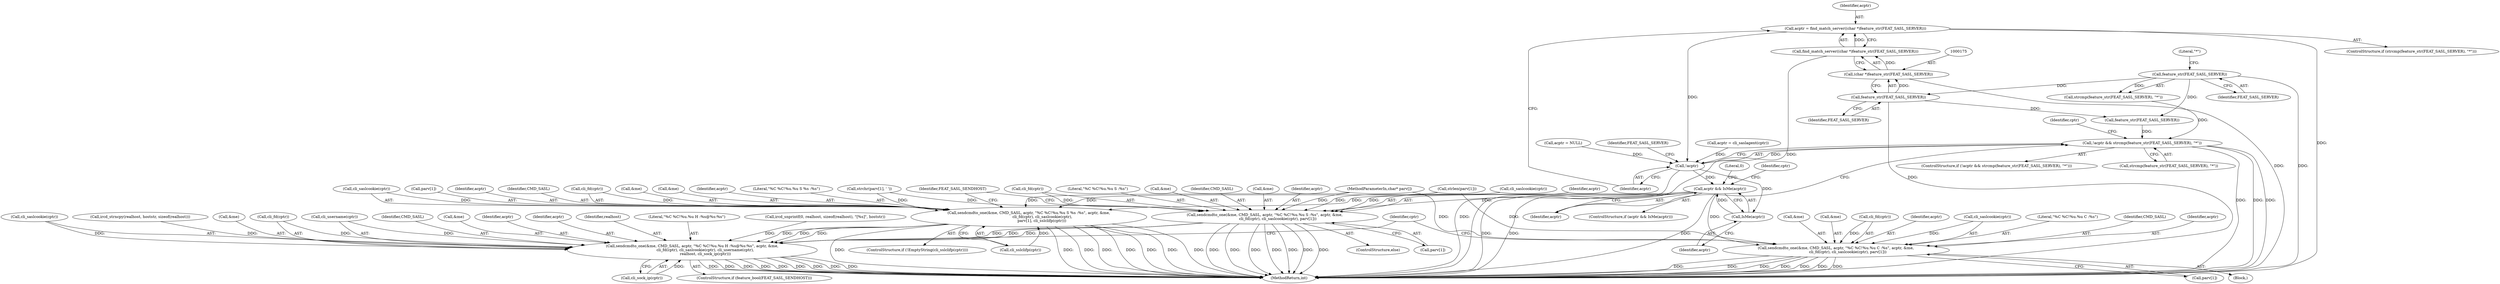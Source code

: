 digraph "0_nefarious2_f50a84bad996d438e7b31b9e74c32a41e43f8be5@pointer" {
"1000171" [label="(Call,acptr = find_match_server((char *)feature_str(FEAT_SASL_SERVER)))"];
"1000173" [label="(Call,find_match_server((char *)feature_str(FEAT_SASL_SERVER)))"];
"1000174" [label="(Call,(char *)feature_str(FEAT_SASL_SERVER))"];
"1000176" [label="(Call,feature_str(FEAT_SASL_SERVER))"];
"1000168" [label="(Call,feature_str(FEAT_SASL_SERVER))"];
"1000184" [label="(Call,!acptr)"];
"1000183" [label="(Call,!acptr && strcmp(feature_str(FEAT_SASL_SERVER), \"*\"))"];
"1000196" [label="(Call,acptr && IsMe(acptr))"];
"1000270" [label="(Call,sendcmdto_one(&me, CMD_SASL, acptr, \"%C %C!%u.%u S %s :%s\", acptr, &me,\n                       cli_fd(cptr), cli_saslcookie(cptr),\n                      parv[1], cli_sslclifp(cptr)))"];
"1000308" [label="(Call,sendcmdto_one(&me, CMD_SASL, acptr, \"%C %C!%u.%u H :%s@%s:%s\", acptr, &me,\n                      cli_fd(cptr), cli_saslcookie(cptr), cli_username(cptr),\n                      realhost, cli_sock_ip(cptr)))"];
"1000289" [label="(Call,sendcmdto_one(&me, CMD_SASL, acptr, \"%C %C!%u.%u S :%s\", acptr, &me,\n                      cli_fd(cptr), cli_saslcookie(cptr), parv[1]))"];
"1000328" [label="(Call,sendcmdto_one(&me, CMD_SASL, acptr, \"%C %C!%u.%u C :%s\", acptr, &me,\n                    cli_fd(cptr), cli_saslcookie(cptr), parv[1]))"];
"1000198" [label="(Call,IsMe(acptr))"];
"1000185" [label="(Identifier,acptr)"];
"1000166" [label="(ControlStructure,if (strcmp(feature_str(FEAT_SASL_SERVER), \"*\")))"];
"1000300" [label="(Call,cli_saslcookie(cptr))"];
"1000324" [label="(Call,cli_sock_ip(cptr))"];
"1000198" [label="(Call,IsMe(acptr))"];
"1000274" [label="(Identifier,acptr)"];
"1000197" [label="(Identifier,acptr)"];
"1000288" [label="(ControlStructure,else)"];
"1000273" [label="(Identifier,CMD_SASL)"];
"1000295" [label="(Identifier,acptr)"];
"1000298" [label="(Call,cli_fd(cptr))"];
"1000302" [label="(Call,parv[1])"];
"1000311" [label="(Identifier,CMD_SASL)"];
"1000187" [label="(Call,feature_str(FEAT_SASL_SERVER))"];
"1000161" [label="(Call,acptr = cli_saslagent(cptr))"];
"1000331" [label="(Identifier,CMD_SASL)"];
"1000265" [label="(ControlStructure,if (!EmptyString(cli_sslclifp(cptr))))"];
"1000201" [label="(Literal,0)"];
"1000294" [label="(Literal,\"%C %C!%u.%u S :%s\")"];
"1000315" [label="(Call,&me)"];
"1000279" [label="(Call,cli_fd(cptr))"];
"1000317" [label="(Call,cli_fd(cptr))"];
"1000448" [label="(Identifier,cptr)"];
"1000176" [label="(Call,feature_str(FEAT_SASL_SERVER))"];
"1000177" [label="(Identifier,FEAT_SASL_SERVER)"];
"1000328" [label="(Call,sendcmdto_one(&me, CMD_SASL, acptr, \"%C %C!%u.%u C :%s\", acptr, &me,\n                    cli_fd(cptr), cli_saslcookie(cptr), parv[1]))"];
"1000271" [label="(Call,&me)"];
"1000169" [label="(Identifier,FEAT_SASL_SERVER)"];
"1000179" [label="(Call,acptr = NULL)"];
"1000286" [label="(Call,cli_sslclifp(cptr))"];
"1000277" [label="(Call,&me)"];
"1000108" [label="(MethodParameterIn,char* parv[])"];
"1000199" [label="(Identifier,acptr)"];
"1000192" [label="(Identifier,cptr)"];
"1000170" [label="(Literal,\"*\")"];
"1000296" [label="(Call,&me)"];
"1000334" [label="(Identifier,acptr)"];
"1000339" [label="(Call,cli_saslcookie(cptr))"];
"1000168" [label="(Call,feature_str(FEAT_SASL_SERVER))"];
"1000143" [label="(Call,strlen(parv[1]))"];
"1000292" [label="(Identifier,CMD_SASL)"];
"1000275" [label="(Literal,\"%C %C!%u.%u S %s :%s\")"];
"1000188" [label="(Identifier,FEAT_SASL_SERVER)"];
"1000281" [label="(Call,cli_saslcookie(cptr))"];
"1000283" [label="(Call,parv[1])"];
"1000309" [label="(Call,&me)"];
"1000314" [label="(Identifier,acptr)"];
"1000254" [label="(Call,strchr(parv[1], ' '))"];
"1000167" [label="(Call,strcmp(feature_str(FEAT_SASL_SERVER), \"*\"))"];
"1000205" [label="(Identifier,cptr)"];
"1000196" [label="(Call,acptr && IsMe(acptr))"];
"1000290" [label="(Call,&me)"];
"1000329" [label="(Call,&me)"];
"1000174" [label="(Call,(char *)feature_str(FEAT_SASL_SERVER))"];
"1000312" [label="(Identifier,acptr)"];
"1000270" [label="(Call,sendcmdto_one(&me, CMD_SASL, acptr, \"%C %C!%u.%u S %s :%s\", acptr, &me,\n                       cli_fd(cptr), cli_saslcookie(cptr),\n                      parv[1], cli_sslclifp(cptr)))"];
"1000323" [label="(Identifier,realhost)"];
"1000289" [label="(Call,sendcmdto_one(&me, CMD_SASL, acptr, \"%C %C!%u.%u S :%s\", acptr, &me,\n                      cli_fd(cptr), cli_saslcookie(cptr), parv[1]))"];
"1000184" [label="(Call,!acptr)"];
"1000307" [label="(Identifier,FEAT_SASL_SENDHOST)"];
"1000305" [label="(ControlStructure,if (feature_bool(FEAT_SASL_SENDHOST)))"];
"1000172" [label="(Identifier,acptr)"];
"1000182" [label="(ControlStructure,if (!acptr && strcmp(feature_str(FEAT_SASL_SERVER), \"*\")))"];
"1000195" [label="(ControlStructure,if (acptr && IsMe(acptr)))"];
"1000341" [label="(Call,parv[1])"];
"1000173" [label="(Call,find_match_server((char *)feature_str(FEAT_SASL_SERVER)))"];
"1000186" [label="(Call,strcmp(feature_str(FEAT_SASL_SERVER), \"*\"))"];
"1000327" [label="(Block,)"];
"1000463" [label="(MethodReturn,int)"];
"1000308" [label="(Call,sendcmdto_one(&me, CMD_SASL, acptr, \"%C %C!%u.%u H :%s@%s:%s\", acptr, &me,\n                      cli_fd(cptr), cli_saslcookie(cptr), cli_username(cptr),\n                      realhost, cli_sock_ip(cptr)))"];
"1000313" [label="(Literal,\"%C %C!%u.%u H :%s@%s:%s\")"];
"1000227" [label="(Call,ircd_snprintf(0, realhost, sizeof(realhost), \"[%s]\", hoststr))"];
"1000335" [label="(Call,&me)"];
"1000183" [label="(Call,!acptr && strcmp(feature_str(FEAT_SASL_SERVER), \"*\"))"];
"1000337" [label="(Call,cli_fd(cptr))"];
"1000321" [label="(Call,cli_username(cptr))"];
"1000319" [label="(Call,cli_saslcookie(cptr))"];
"1000235" [label="(Call,ircd_strncpy(realhost, hoststr, sizeof(realhost)))"];
"1000276" [label="(Identifier,acptr)"];
"1000332" [label="(Identifier,acptr)"];
"1000171" [label="(Call,acptr = find_match_server((char *)feature_str(FEAT_SASL_SERVER)))"];
"1000333" [label="(Literal,\"%C %C!%u.%u C :%s\")"];
"1000293" [label="(Identifier,acptr)"];
"1000171" -> "1000166"  [label="AST: "];
"1000171" -> "1000173"  [label="CFG: "];
"1000172" -> "1000171"  [label="AST: "];
"1000173" -> "1000171"  [label="AST: "];
"1000185" -> "1000171"  [label="CFG: "];
"1000171" -> "1000463"  [label="DDG: "];
"1000173" -> "1000171"  [label="DDG: "];
"1000171" -> "1000184"  [label="DDG: "];
"1000173" -> "1000174"  [label="CFG: "];
"1000174" -> "1000173"  [label="AST: "];
"1000173" -> "1000463"  [label="DDG: "];
"1000174" -> "1000173"  [label="DDG: "];
"1000174" -> "1000176"  [label="CFG: "];
"1000175" -> "1000174"  [label="AST: "];
"1000176" -> "1000174"  [label="AST: "];
"1000174" -> "1000463"  [label="DDG: "];
"1000176" -> "1000174"  [label="DDG: "];
"1000176" -> "1000177"  [label="CFG: "];
"1000177" -> "1000176"  [label="AST: "];
"1000176" -> "1000463"  [label="DDG: "];
"1000168" -> "1000176"  [label="DDG: "];
"1000176" -> "1000187"  [label="DDG: "];
"1000168" -> "1000167"  [label="AST: "];
"1000168" -> "1000169"  [label="CFG: "];
"1000169" -> "1000168"  [label="AST: "];
"1000170" -> "1000168"  [label="CFG: "];
"1000168" -> "1000463"  [label="DDG: "];
"1000168" -> "1000167"  [label="DDG: "];
"1000168" -> "1000187"  [label="DDG: "];
"1000184" -> "1000183"  [label="AST: "];
"1000184" -> "1000185"  [label="CFG: "];
"1000185" -> "1000184"  [label="AST: "];
"1000188" -> "1000184"  [label="CFG: "];
"1000183" -> "1000184"  [label="CFG: "];
"1000184" -> "1000463"  [label="DDG: "];
"1000184" -> "1000183"  [label="DDG: "];
"1000179" -> "1000184"  [label="DDG: "];
"1000161" -> "1000184"  [label="DDG: "];
"1000184" -> "1000196"  [label="DDG: "];
"1000184" -> "1000198"  [label="DDG: "];
"1000183" -> "1000182"  [label="AST: "];
"1000183" -> "1000186"  [label="CFG: "];
"1000186" -> "1000183"  [label="AST: "];
"1000192" -> "1000183"  [label="CFG: "];
"1000197" -> "1000183"  [label="CFG: "];
"1000183" -> "1000463"  [label="DDG: "];
"1000183" -> "1000463"  [label="DDG: "];
"1000183" -> "1000463"  [label="DDG: "];
"1000167" -> "1000183"  [label="DDG: "];
"1000187" -> "1000183"  [label="DDG: "];
"1000196" -> "1000195"  [label="AST: "];
"1000196" -> "1000197"  [label="CFG: "];
"1000196" -> "1000198"  [label="CFG: "];
"1000197" -> "1000196"  [label="AST: "];
"1000198" -> "1000196"  [label="AST: "];
"1000201" -> "1000196"  [label="CFG: "];
"1000205" -> "1000196"  [label="CFG: "];
"1000196" -> "1000463"  [label="DDG: "];
"1000196" -> "1000463"  [label="DDG: "];
"1000196" -> "1000463"  [label="DDG: "];
"1000198" -> "1000196"  [label="DDG: "];
"1000196" -> "1000270"  [label="DDG: "];
"1000196" -> "1000289"  [label="DDG: "];
"1000196" -> "1000328"  [label="DDG: "];
"1000270" -> "1000265"  [label="AST: "];
"1000270" -> "1000286"  [label="CFG: "];
"1000271" -> "1000270"  [label="AST: "];
"1000273" -> "1000270"  [label="AST: "];
"1000274" -> "1000270"  [label="AST: "];
"1000275" -> "1000270"  [label="AST: "];
"1000276" -> "1000270"  [label="AST: "];
"1000277" -> "1000270"  [label="AST: "];
"1000279" -> "1000270"  [label="AST: "];
"1000281" -> "1000270"  [label="AST: "];
"1000283" -> "1000270"  [label="AST: "];
"1000286" -> "1000270"  [label="AST: "];
"1000307" -> "1000270"  [label="CFG: "];
"1000270" -> "1000463"  [label="DDG: "];
"1000270" -> "1000463"  [label="DDG: "];
"1000270" -> "1000463"  [label="DDG: "];
"1000270" -> "1000463"  [label="DDG: "];
"1000270" -> "1000463"  [label="DDG: "];
"1000270" -> "1000463"  [label="DDG: "];
"1000270" -> "1000463"  [label="DDG: "];
"1000270" -> "1000463"  [label="DDG: "];
"1000279" -> "1000270"  [label="DDG: "];
"1000281" -> "1000270"  [label="DDG: "];
"1000254" -> "1000270"  [label="DDG: "];
"1000143" -> "1000270"  [label="DDG: "];
"1000108" -> "1000270"  [label="DDG: "];
"1000286" -> "1000270"  [label="DDG: "];
"1000270" -> "1000308"  [label="DDG: "];
"1000270" -> "1000308"  [label="DDG: "];
"1000270" -> "1000308"  [label="DDG: "];
"1000308" -> "1000305"  [label="AST: "];
"1000308" -> "1000324"  [label="CFG: "];
"1000309" -> "1000308"  [label="AST: "];
"1000311" -> "1000308"  [label="AST: "];
"1000312" -> "1000308"  [label="AST: "];
"1000313" -> "1000308"  [label="AST: "];
"1000314" -> "1000308"  [label="AST: "];
"1000315" -> "1000308"  [label="AST: "];
"1000317" -> "1000308"  [label="AST: "];
"1000319" -> "1000308"  [label="AST: "];
"1000321" -> "1000308"  [label="AST: "];
"1000323" -> "1000308"  [label="AST: "];
"1000324" -> "1000308"  [label="AST: "];
"1000448" -> "1000308"  [label="CFG: "];
"1000308" -> "1000463"  [label="DDG: "];
"1000308" -> "1000463"  [label="DDG: "];
"1000308" -> "1000463"  [label="DDG: "];
"1000308" -> "1000463"  [label="DDG: "];
"1000308" -> "1000463"  [label="DDG: "];
"1000308" -> "1000463"  [label="DDG: "];
"1000308" -> "1000463"  [label="DDG: "];
"1000308" -> "1000463"  [label="DDG: "];
"1000308" -> "1000463"  [label="DDG: "];
"1000289" -> "1000308"  [label="DDG: "];
"1000289" -> "1000308"  [label="DDG: "];
"1000289" -> "1000308"  [label="DDG: "];
"1000317" -> "1000308"  [label="DDG: "];
"1000319" -> "1000308"  [label="DDG: "];
"1000321" -> "1000308"  [label="DDG: "];
"1000235" -> "1000308"  [label="DDG: "];
"1000227" -> "1000308"  [label="DDG: "];
"1000324" -> "1000308"  [label="DDG: "];
"1000289" -> "1000288"  [label="AST: "];
"1000289" -> "1000302"  [label="CFG: "];
"1000290" -> "1000289"  [label="AST: "];
"1000292" -> "1000289"  [label="AST: "];
"1000293" -> "1000289"  [label="AST: "];
"1000294" -> "1000289"  [label="AST: "];
"1000295" -> "1000289"  [label="AST: "];
"1000296" -> "1000289"  [label="AST: "];
"1000298" -> "1000289"  [label="AST: "];
"1000300" -> "1000289"  [label="AST: "];
"1000302" -> "1000289"  [label="AST: "];
"1000307" -> "1000289"  [label="CFG: "];
"1000289" -> "1000463"  [label="DDG: "];
"1000289" -> "1000463"  [label="DDG: "];
"1000289" -> "1000463"  [label="DDG: "];
"1000289" -> "1000463"  [label="DDG: "];
"1000289" -> "1000463"  [label="DDG: "];
"1000289" -> "1000463"  [label="DDG: "];
"1000289" -> "1000463"  [label="DDG: "];
"1000298" -> "1000289"  [label="DDG: "];
"1000300" -> "1000289"  [label="DDG: "];
"1000254" -> "1000289"  [label="DDG: "];
"1000143" -> "1000289"  [label="DDG: "];
"1000108" -> "1000289"  [label="DDG: "];
"1000328" -> "1000327"  [label="AST: "];
"1000328" -> "1000341"  [label="CFG: "];
"1000329" -> "1000328"  [label="AST: "];
"1000331" -> "1000328"  [label="AST: "];
"1000332" -> "1000328"  [label="AST: "];
"1000333" -> "1000328"  [label="AST: "];
"1000334" -> "1000328"  [label="AST: "];
"1000335" -> "1000328"  [label="AST: "];
"1000337" -> "1000328"  [label="AST: "];
"1000339" -> "1000328"  [label="AST: "];
"1000341" -> "1000328"  [label="AST: "];
"1000448" -> "1000328"  [label="CFG: "];
"1000328" -> "1000463"  [label="DDG: "];
"1000328" -> "1000463"  [label="DDG: "];
"1000328" -> "1000463"  [label="DDG: "];
"1000328" -> "1000463"  [label="DDG: "];
"1000328" -> "1000463"  [label="DDG: "];
"1000328" -> "1000463"  [label="DDG: "];
"1000328" -> "1000463"  [label="DDG: "];
"1000337" -> "1000328"  [label="DDG: "];
"1000339" -> "1000328"  [label="DDG: "];
"1000143" -> "1000328"  [label="DDG: "];
"1000108" -> "1000328"  [label="DDG: "];
"1000198" -> "1000199"  [label="CFG: "];
"1000199" -> "1000198"  [label="AST: "];
}
